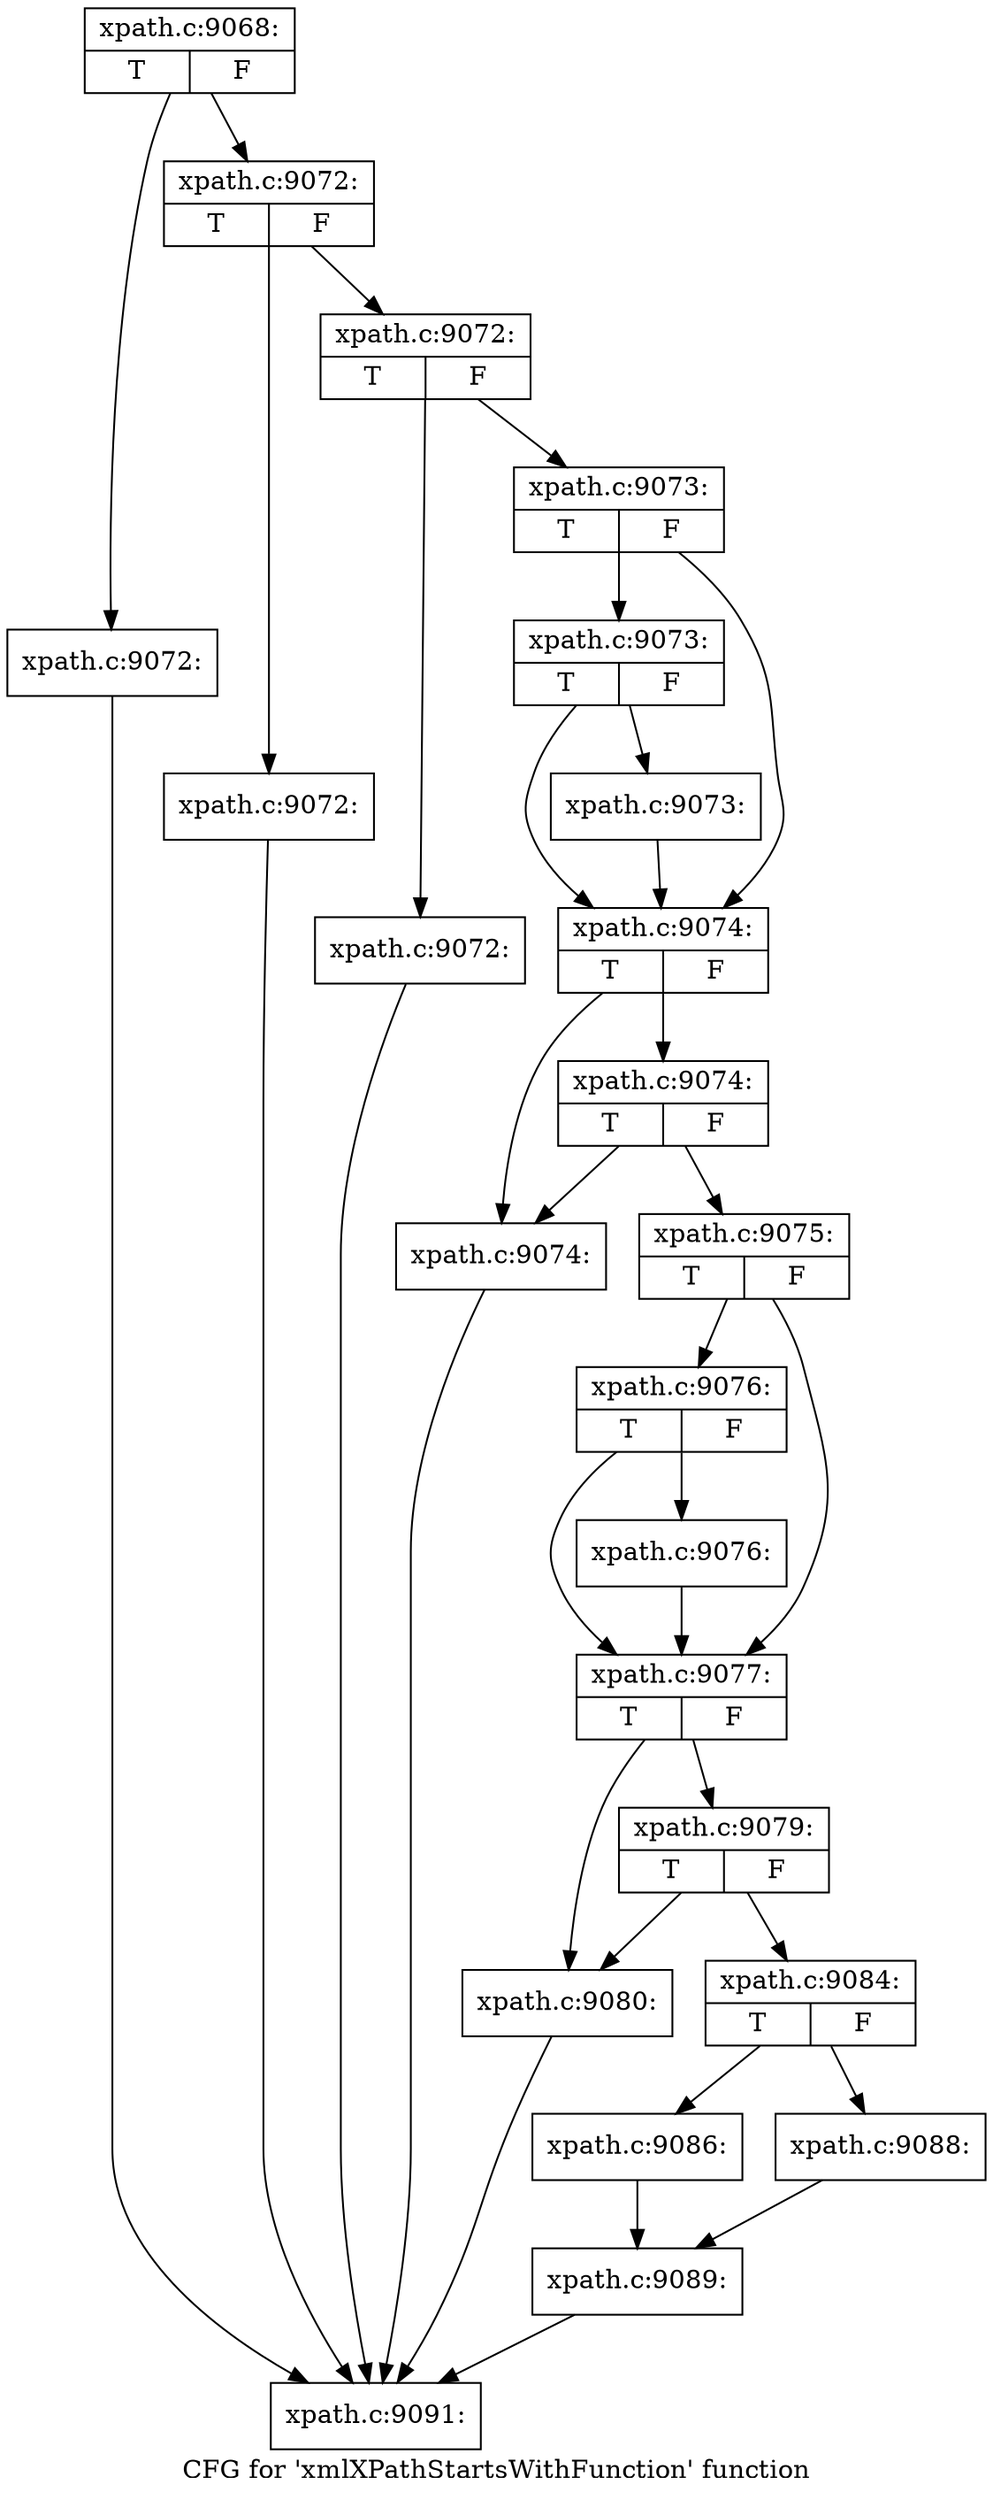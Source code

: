 digraph "CFG for 'xmlXPathStartsWithFunction' function" {
	label="CFG for 'xmlXPathStartsWithFunction' function";

	Node0x4821b10 [shape=record,label="{xpath.c:9068:|{<s0>T|<s1>F}}"];
	Node0x4821b10 -> Node0x4a7a5d0;
	Node0x4821b10 -> Node0x4a7a620;
	Node0x4a7a5d0 [shape=record,label="{xpath.c:9072:}"];
	Node0x4a7a5d0 -> Node0x4a77e50;
	Node0x4a7a620 [shape=record,label="{xpath.c:9072:|{<s0>T|<s1>F}}"];
	Node0x4a7a620 -> Node0x4a7a8e0;
	Node0x4a7a620 -> Node0x4a7a930;
	Node0x4a7a8e0 [shape=record,label="{xpath.c:9072:}"];
	Node0x4a7a8e0 -> Node0x4a77e50;
	Node0x4a7a930 [shape=record,label="{xpath.c:9072:|{<s0>T|<s1>F}}"];
	Node0x4a7a930 -> Node0x4a7ad00;
	Node0x4a7a930 -> Node0x4a7ad50;
	Node0x4a7ad00 [shape=record,label="{xpath.c:9072:}"];
	Node0x4a7ad00 -> Node0x4a77e50;
	Node0x4a7ad50 [shape=record,label="{xpath.c:9073:|{<s0>T|<s1>F}}"];
	Node0x4a7ad50 -> Node0x4a7b500;
	Node0x4a7ad50 -> Node0x4a7b4b0;
	Node0x4a7b500 [shape=record,label="{xpath.c:9073:|{<s0>T|<s1>F}}"];
	Node0x4a7b500 -> Node0x4a7b460;
	Node0x4a7b500 -> Node0x4a7b4b0;
	Node0x4a7b460 [shape=record,label="{xpath.c:9073:}"];
	Node0x4a7b460 -> Node0x4a7b4b0;
	Node0x4a7b4b0 [shape=record,label="{xpath.c:9074:|{<s0>T|<s1>F}}"];
	Node0x4a7b4b0 -> Node0x4a7bd30;
	Node0x4a7b4b0 -> Node0x4a7bdd0;
	Node0x4a7bdd0 [shape=record,label="{xpath.c:9074:|{<s0>T|<s1>F}}"];
	Node0x4a7bdd0 -> Node0x4a7bd30;
	Node0x4a7bdd0 -> Node0x4a7bd80;
	Node0x4a7bd30 [shape=record,label="{xpath.c:9074:}"];
	Node0x4a7bd30 -> Node0x4a77e50;
	Node0x4a7bd80 [shape=record,label="{xpath.c:9075:|{<s0>T|<s1>F}}"];
	Node0x4a7bd80 -> Node0x4a7c940;
	Node0x4a7bd80 -> Node0x4a7c8f0;
	Node0x4a7c940 [shape=record,label="{xpath.c:9076:|{<s0>T|<s1>F}}"];
	Node0x4a7c940 -> Node0x4a7c8a0;
	Node0x4a7c940 -> Node0x4a7c8f0;
	Node0x4a7c8a0 [shape=record,label="{xpath.c:9076:}"];
	Node0x4a7c8a0 -> Node0x4a7c8f0;
	Node0x4a7c8f0 [shape=record,label="{xpath.c:9077:|{<s0>T|<s1>F}}"];
	Node0x4a7c8f0 -> Node0x4a7d3d0;
	Node0x4a7c8f0 -> Node0x4a7d470;
	Node0x4a7d470 [shape=record,label="{xpath.c:9079:|{<s0>T|<s1>F}}"];
	Node0x4a7d470 -> Node0x4a7d3d0;
	Node0x4a7d470 -> Node0x4a7d420;
	Node0x4a7d3d0 [shape=record,label="{xpath.c:9080:}"];
	Node0x4a7d3d0 -> Node0x4a77e50;
	Node0x4a7d420 [shape=record,label="{xpath.c:9084:|{<s0>T|<s1>F}}"];
	Node0x4a7d420 -> Node0x4a7e790;
	Node0x4a7d420 -> Node0x4a7e830;
	Node0x4a7e790 [shape=record,label="{xpath.c:9086:}"];
	Node0x4a7e790 -> Node0x4a7e7e0;
	Node0x4a7e830 [shape=record,label="{xpath.c:9088:}"];
	Node0x4a7e830 -> Node0x4a7e7e0;
	Node0x4a7e7e0 [shape=record,label="{xpath.c:9089:}"];
	Node0x4a7e7e0 -> Node0x4a77e50;
	Node0x4a77e50 [shape=record,label="{xpath.c:9091:}"];
}
